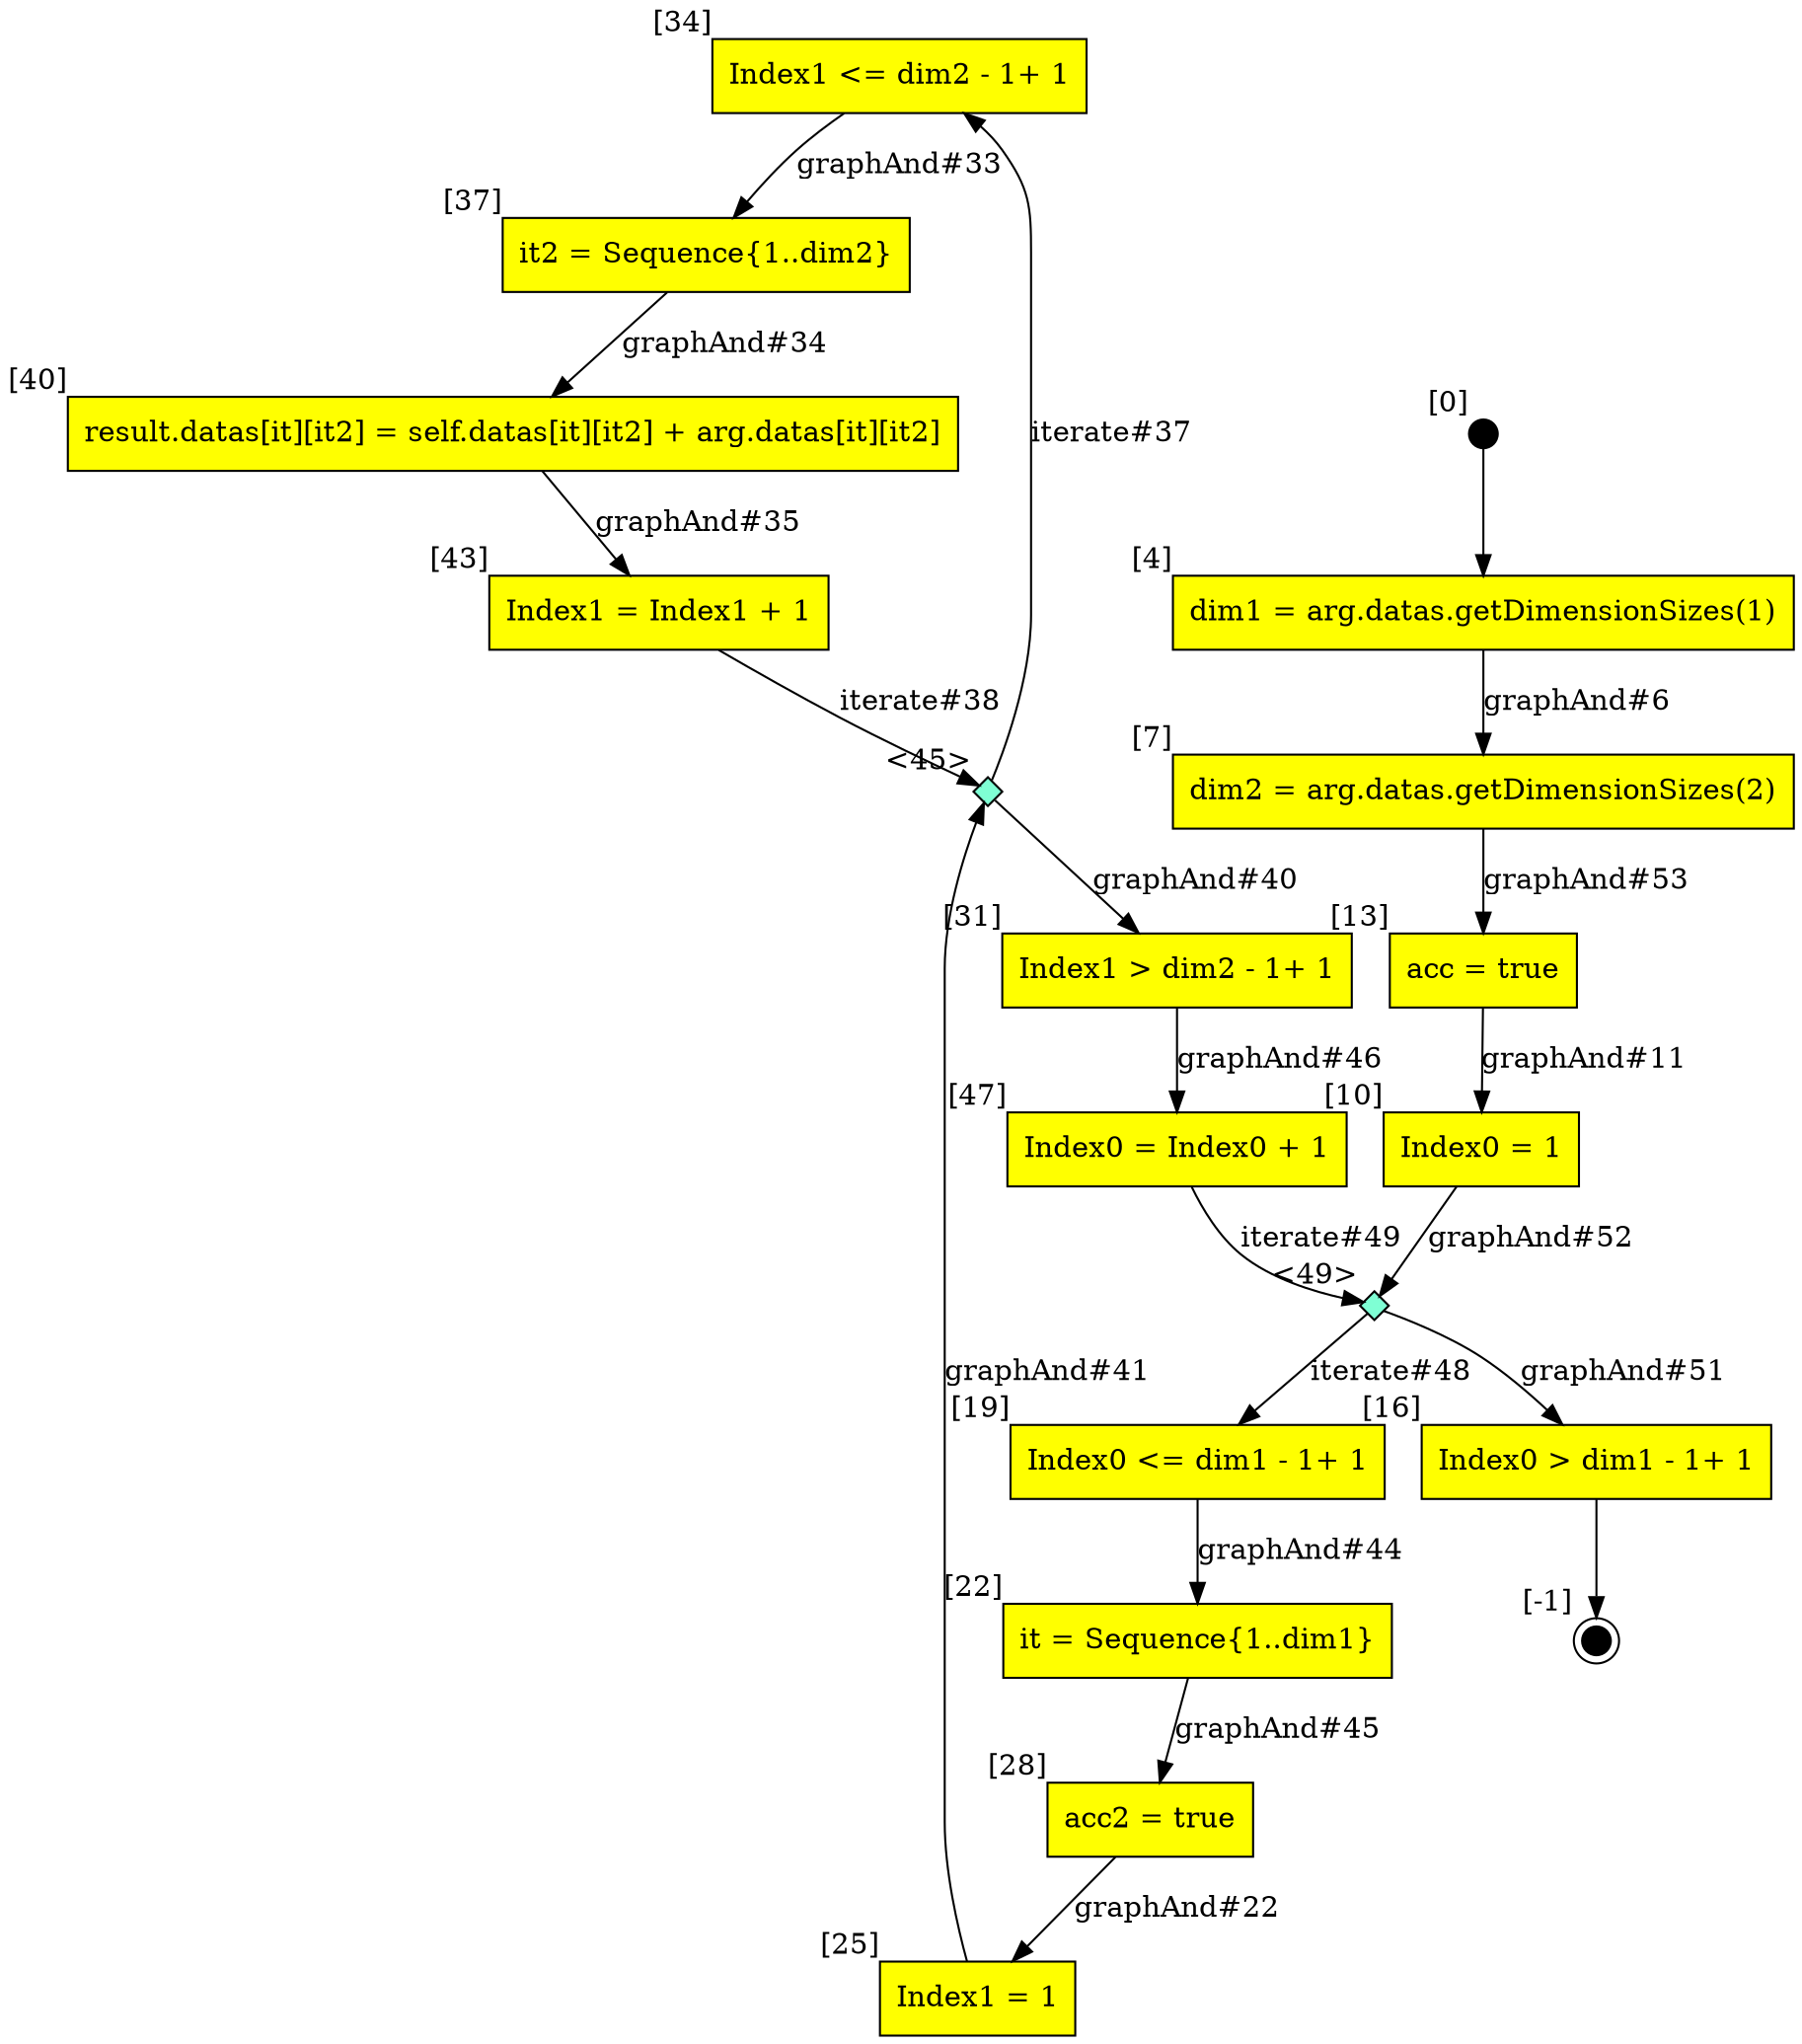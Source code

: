digraph CLG {
  34 [shape="box", label="Index1 <= dim2 - 1+ 1", style=filled, fillcolor=yellow, xlabel="[34]"];
  3 [style=filled, fillcolor=black, shape="circle", label="", fixedsize=true, width=.2, height=.2, xlabel="[0]"];
  4 [shape="box", label="dim1 = arg.datas.getDimensionSizes(1)", style=filled, fillcolor=yellow, xlabel="[4]"];
  37 [shape="box", label="it2 = Sequence{1..dim2}", style=filled, fillcolor=yellow, xlabel="[37]"];
  7 [shape="box", label="dim2 = arg.datas.getDimensionSizes(2)", style=filled, fillcolor=yellow, xlabel="[7]"];
  40 [shape="box", label="result.datas[it][it2] = self.datas[it][it2] + arg.datas[it][it2]", style=filled, fillcolor=yellow, xlabel="[40]"];
  10 [shape="box", label="Index0 = 1", style=filled, fillcolor=yellow, xlabel="[10]"];
  43 [shape="box", label="Index1 = Index1 + 1", style=filled, fillcolor=yellow, xlabel="[43]"];
  13 [shape="box", label="acc = true", style=filled, fillcolor=yellow, xlabel="[13]"];
  45 [shape="diamond", label="", xlabel="<45>", style=filled, fillcolor=aquamarine, fixedsize=true, width=.2, height=.2];
  47 [shape="box", label="Index0 = Index0 + 1", style=filled, fillcolor=yellow, xlabel="[47]"];
  16 [shape="box", label="Index0 > dim1 - 1+ 1", style=filled, fillcolor=yellow, xlabel="[16]"];
  49 [shape="diamond", label="", xlabel="<49>", style=filled, fillcolor=aquamarine, fixedsize=true, width=.2, height=.2];
  17 [style=filled, fillcolor=black, shape="doublecircle", label="", fixedsize=true, width=.2, height=.2, xlabel="[-1]"];
  19 [shape="box", label="Index0 <= dim1 - 1+ 1", style=filled, fillcolor=yellow, xlabel="[19]"];
  22 [shape="box", label="it = Sequence{1..dim1}", style=filled, fillcolor=yellow, xlabel="[22]"];
  25 [shape="box", label="Index1 = 1", style=filled, fillcolor=yellow, xlabel="[25]"];
  28 [shape="box", label="acc2 = true", style=filled, fillcolor=yellow, xlabel="[28]"];
  31 [shape="box", label="Index1 > dim2 - 1+ 1", style=filled, fillcolor=yellow, xlabel="[31]"];
  34 -> 37[label="graphAnd#33"];
  3 -> 4;
  37 -> 40[label="graphAnd#34"];
  40 -> 43[label="graphAnd#35"];
  45 -> 34[label="iterate#37"];
  4 -> 7[label="graphAnd#6"];
  43 -> 45[label="iterate#38"];
  45 -> 31[label="graphAnd#40"];
  25 -> 45[label="graphAnd#41"];
  13 -> 10[label="graphAnd#11"];
  19 -> 22[label="graphAnd#44"];
  22 -> 28[label="graphAnd#45"];
  16 -> 17;
  31 -> 47[label="graphAnd#46"];
  49 -> 19[label="iterate#48"];
  47 -> 49[label="iterate#49"];
  49 -> 16[label="graphAnd#51"];
  10 -> 49[label="graphAnd#52"];
  7 -> 13[label="graphAnd#53"];
  28 -> 25[label="graphAnd#22"];
}
